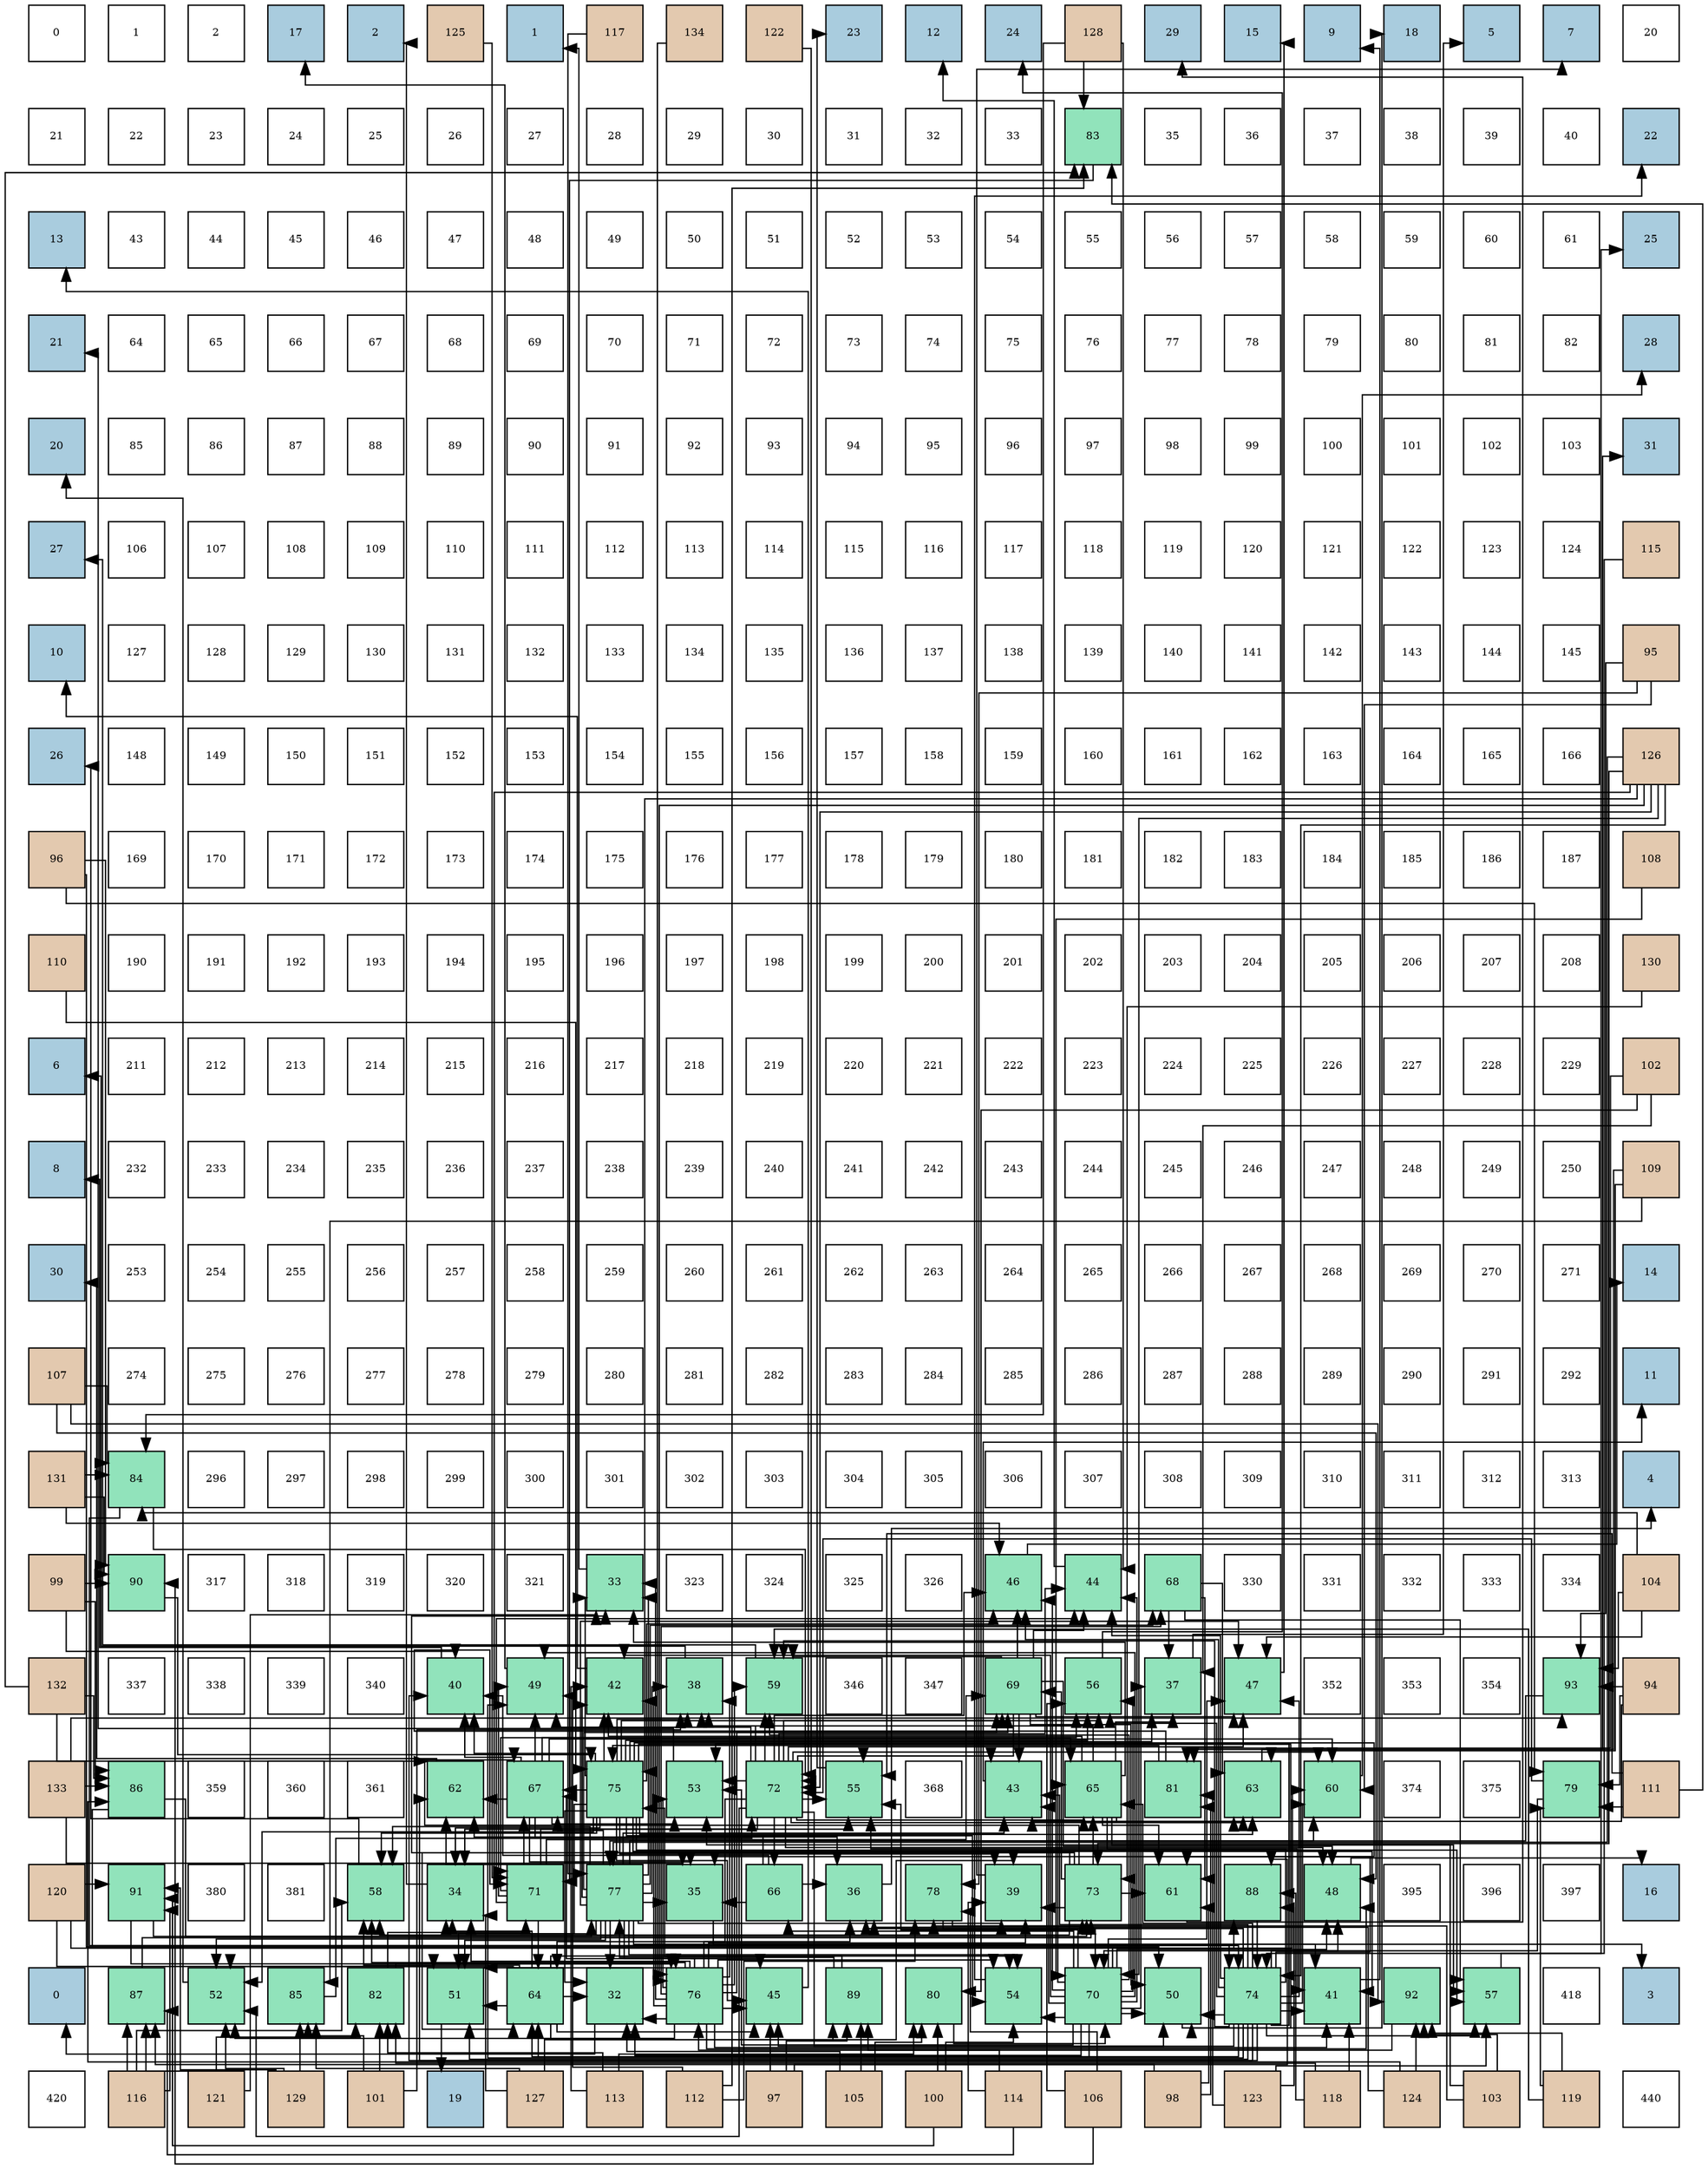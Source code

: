 digraph layout{
 rankdir=TB;
 splines=ortho;
 node [style=filled shape=square fixedsize=true width=0.6];
0[label="0", fontsize=8, fillcolor="#ffffff"];
1[label="1", fontsize=8, fillcolor="#ffffff"];
2[label="2", fontsize=8, fillcolor="#ffffff"];
3[label="17", fontsize=8, fillcolor="#a9ccde"];
4[label="2", fontsize=8, fillcolor="#a9ccde"];
5[label="125", fontsize=8, fillcolor="#e3c9af"];
6[label="1", fontsize=8, fillcolor="#a9ccde"];
7[label="117", fontsize=8, fillcolor="#e3c9af"];
8[label="134", fontsize=8, fillcolor="#e3c9af"];
9[label="122", fontsize=8, fillcolor="#e3c9af"];
10[label="23", fontsize=8, fillcolor="#a9ccde"];
11[label="12", fontsize=8, fillcolor="#a9ccde"];
12[label="24", fontsize=8, fillcolor="#a9ccde"];
13[label="128", fontsize=8, fillcolor="#e3c9af"];
14[label="29", fontsize=8, fillcolor="#a9ccde"];
15[label="15", fontsize=8, fillcolor="#a9ccde"];
16[label="9", fontsize=8, fillcolor="#a9ccde"];
17[label="18", fontsize=8, fillcolor="#a9ccde"];
18[label="5", fontsize=8, fillcolor="#a9ccde"];
19[label="7", fontsize=8, fillcolor="#a9ccde"];
20[label="20", fontsize=8, fillcolor="#ffffff"];
21[label="21", fontsize=8, fillcolor="#ffffff"];
22[label="22", fontsize=8, fillcolor="#ffffff"];
23[label="23", fontsize=8, fillcolor="#ffffff"];
24[label="24", fontsize=8, fillcolor="#ffffff"];
25[label="25", fontsize=8, fillcolor="#ffffff"];
26[label="26", fontsize=8, fillcolor="#ffffff"];
27[label="27", fontsize=8, fillcolor="#ffffff"];
28[label="28", fontsize=8, fillcolor="#ffffff"];
29[label="29", fontsize=8, fillcolor="#ffffff"];
30[label="30", fontsize=8, fillcolor="#ffffff"];
31[label="31", fontsize=8, fillcolor="#ffffff"];
32[label="32", fontsize=8, fillcolor="#ffffff"];
33[label="33", fontsize=8, fillcolor="#ffffff"];
34[label="83", fontsize=8, fillcolor="#91e3bb"];
35[label="35", fontsize=8, fillcolor="#ffffff"];
36[label="36", fontsize=8, fillcolor="#ffffff"];
37[label="37", fontsize=8, fillcolor="#ffffff"];
38[label="38", fontsize=8, fillcolor="#ffffff"];
39[label="39", fontsize=8, fillcolor="#ffffff"];
40[label="40", fontsize=8, fillcolor="#ffffff"];
41[label="22", fontsize=8, fillcolor="#a9ccde"];
42[label="13", fontsize=8, fillcolor="#a9ccde"];
43[label="43", fontsize=8, fillcolor="#ffffff"];
44[label="44", fontsize=8, fillcolor="#ffffff"];
45[label="45", fontsize=8, fillcolor="#ffffff"];
46[label="46", fontsize=8, fillcolor="#ffffff"];
47[label="47", fontsize=8, fillcolor="#ffffff"];
48[label="48", fontsize=8, fillcolor="#ffffff"];
49[label="49", fontsize=8, fillcolor="#ffffff"];
50[label="50", fontsize=8, fillcolor="#ffffff"];
51[label="51", fontsize=8, fillcolor="#ffffff"];
52[label="52", fontsize=8, fillcolor="#ffffff"];
53[label="53", fontsize=8, fillcolor="#ffffff"];
54[label="54", fontsize=8, fillcolor="#ffffff"];
55[label="55", fontsize=8, fillcolor="#ffffff"];
56[label="56", fontsize=8, fillcolor="#ffffff"];
57[label="57", fontsize=8, fillcolor="#ffffff"];
58[label="58", fontsize=8, fillcolor="#ffffff"];
59[label="59", fontsize=8, fillcolor="#ffffff"];
60[label="60", fontsize=8, fillcolor="#ffffff"];
61[label="61", fontsize=8, fillcolor="#ffffff"];
62[label="25", fontsize=8, fillcolor="#a9ccde"];
63[label="21", fontsize=8, fillcolor="#a9ccde"];
64[label="64", fontsize=8, fillcolor="#ffffff"];
65[label="65", fontsize=8, fillcolor="#ffffff"];
66[label="66", fontsize=8, fillcolor="#ffffff"];
67[label="67", fontsize=8, fillcolor="#ffffff"];
68[label="68", fontsize=8, fillcolor="#ffffff"];
69[label="69", fontsize=8, fillcolor="#ffffff"];
70[label="70", fontsize=8, fillcolor="#ffffff"];
71[label="71", fontsize=8, fillcolor="#ffffff"];
72[label="72", fontsize=8, fillcolor="#ffffff"];
73[label="73", fontsize=8, fillcolor="#ffffff"];
74[label="74", fontsize=8, fillcolor="#ffffff"];
75[label="75", fontsize=8, fillcolor="#ffffff"];
76[label="76", fontsize=8, fillcolor="#ffffff"];
77[label="77", fontsize=8, fillcolor="#ffffff"];
78[label="78", fontsize=8, fillcolor="#ffffff"];
79[label="79", fontsize=8, fillcolor="#ffffff"];
80[label="80", fontsize=8, fillcolor="#ffffff"];
81[label="81", fontsize=8, fillcolor="#ffffff"];
82[label="82", fontsize=8, fillcolor="#ffffff"];
83[label="28", fontsize=8, fillcolor="#a9ccde"];
84[label="20", fontsize=8, fillcolor="#a9ccde"];
85[label="85", fontsize=8, fillcolor="#ffffff"];
86[label="86", fontsize=8, fillcolor="#ffffff"];
87[label="87", fontsize=8, fillcolor="#ffffff"];
88[label="88", fontsize=8, fillcolor="#ffffff"];
89[label="89", fontsize=8, fillcolor="#ffffff"];
90[label="90", fontsize=8, fillcolor="#ffffff"];
91[label="91", fontsize=8, fillcolor="#ffffff"];
92[label="92", fontsize=8, fillcolor="#ffffff"];
93[label="93", fontsize=8, fillcolor="#ffffff"];
94[label="94", fontsize=8, fillcolor="#ffffff"];
95[label="95", fontsize=8, fillcolor="#ffffff"];
96[label="96", fontsize=8, fillcolor="#ffffff"];
97[label="97", fontsize=8, fillcolor="#ffffff"];
98[label="98", fontsize=8, fillcolor="#ffffff"];
99[label="99", fontsize=8, fillcolor="#ffffff"];
100[label="100", fontsize=8, fillcolor="#ffffff"];
101[label="101", fontsize=8, fillcolor="#ffffff"];
102[label="102", fontsize=8, fillcolor="#ffffff"];
103[label="103", fontsize=8, fillcolor="#ffffff"];
104[label="31", fontsize=8, fillcolor="#a9ccde"];
105[label="27", fontsize=8, fillcolor="#a9ccde"];
106[label="106", fontsize=8, fillcolor="#ffffff"];
107[label="107", fontsize=8, fillcolor="#ffffff"];
108[label="108", fontsize=8, fillcolor="#ffffff"];
109[label="109", fontsize=8, fillcolor="#ffffff"];
110[label="110", fontsize=8, fillcolor="#ffffff"];
111[label="111", fontsize=8, fillcolor="#ffffff"];
112[label="112", fontsize=8, fillcolor="#ffffff"];
113[label="113", fontsize=8, fillcolor="#ffffff"];
114[label="114", fontsize=8, fillcolor="#ffffff"];
115[label="115", fontsize=8, fillcolor="#ffffff"];
116[label="116", fontsize=8, fillcolor="#ffffff"];
117[label="117", fontsize=8, fillcolor="#ffffff"];
118[label="118", fontsize=8, fillcolor="#ffffff"];
119[label="119", fontsize=8, fillcolor="#ffffff"];
120[label="120", fontsize=8, fillcolor="#ffffff"];
121[label="121", fontsize=8, fillcolor="#ffffff"];
122[label="122", fontsize=8, fillcolor="#ffffff"];
123[label="123", fontsize=8, fillcolor="#ffffff"];
124[label="124", fontsize=8, fillcolor="#ffffff"];
125[label="115", fontsize=8, fillcolor="#e3c9af"];
126[label="10", fontsize=8, fillcolor="#a9ccde"];
127[label="127", fontsize=8, fillcolor="#ffffff"];
128[label="128", fontsize=8, fillcolor="#ffffff"];
129[label="129", fontsize=8, fillcolor="#ffffff"];
130[label="130", fontsize=8, fillcolor="#ffffff"];
131[label="131", fontsize=8, fillcolor="#ffffff"];
132[label="132", fontsize=8, fillcolor="#ffffff"];
133[label="133", fontsize=8, fillcolor="#ffffff"];
134[label="134", fontsize=8, fillcolor="#ffffff"];
135[label="135", fontsize=8, fillcolor="#ffffff"];
136[label="136", fontsize=8, fillcolor="#ffffff"];
137[label="137", fontsize=8, fillcolor="#ffffff"];
138[label="138", fontsize=8, fillcolor="#ffffff"];
139[label="139", fontsize=8, fillcolor="#ffffff"];
140[label="140", fontsize=8, fillcolor="#ffffff"];
141[label="141", fontsize=8, fillcolor="#ffffff"];
142[label="142", fontsize=8, fillcolor="#ffffff"];
143[label="143", fontsize=8, fillcolor="#ffffff"];
144[label="144", fontsize=8, fillcolor="#ffffff"];
145[label="145", fontsize=8, fillcolor="#ffffff"];
146[label="95", fontsize=8, fillcolor="#e3c9af"];
147[label="26", fontsize=8, fillcolor="#a9ccde"];
148[label="148", fontsize=8, fillcolor="#ffffff"];
149[label="149", fontsize=8, fillcolor="#ffffff"];
150[label="150", fontsize=8, fillcolor="#ffffff"];
151[label="151", fontsize=8, fillcolor="#ffffff"];
152[label="152", fontsize=8, fillcolor="#ffffff"];
153[label="153", fontsize=8, fillcolor="#ffffff"];
154[label="154", fontsize=8, fillcolor="#ffffff"];
155[label="155", fontsize=8, fillcolor="#ffffff"];
156[label="156", fontsize=8, fillcolor="#ffffff"];
157[label="157", fontsize=8, fillcolor="#ffffff"];
158[label="158", fontsize=8, fillcolor="#ffffff"];
159[label="159", fontsize=8, fillcolor="#ffffff"];
160[label="160", fontsize=8, fillcolor="#ffffff"];
161[label="161", fontsize=8, fillcolor="#ffffff"];
162[label="162", fontsize=8, fillcolor="#ffffff"];
163[label="163", fontsize=8, fillcolor="#ffffff"];
164[label="164", fontsize=8, fillcolor="#ffffff"];
165[label="165", fontsize=8, fillcolor="#ffffff"];
166[label="166", fontsize=8, fillcolor="#ffffff"];
167[label="126", fontsize=8, fillcolor="#e3c9af"];
168[label="96", fontsize=8, fillcolor="#e3c9af"];
169[label="169", fontsize=8, fillcolor="#ffffff"];
170[label="170", fontsize=8, fillcolor="#ffffff"];
171[label="171", fontsize=8, fillcolor="#ffffff"];
172[label="172", fontsize=8, fillcolor="#ffffff"];
173[label="173", fontsize=8, fillcolor="#ffffff"];
174[label="174", fontsize=8, fillcolor="#ffffff"];
175[label="175", fontsize=8, fillcolor="#ffffff"];
176[label="176", fontsize=8, fillcolor="#ffffff"];
177[label="177", fontsize=8, fillcolor="#ffffff"];
178[label="178", fontsize=8, fillcolor="#ffffff"];
179[label="179", fontsize=8, fillcolor="#ffffff"];
180[label="180", fontsize=8, fillcolor="#ffffff"];
181[label="181", fontsize=8, fillcolor="#ffffff"];
182[label="182", fontsize=8, fillcolor="#ffffff"];
183[label="183", fontsize=8, fillcolor="#ffffff"];
184[label="184", fontsize=8, fillcolor="#ffffff"];
185[label="185", fontsize=8, fillcolor="#ffffff"];
186[label="186", fontsize=8, fillcolor="#ffffff"];
187[label="187", fontsize=8, fillcolor="#ffffff"];
188[label="108", fontsize=8, fillcolor="#e3c9af"];
189[label="110", fontsize=8, fillcolor="#e3c9af"];
190[label="190", fontsize=8, fillcolor="#ffffff"];
191[label="191", fontsize=8, fillcolor="#ffffff"];
192[label="192", fontsize=8, fillcolor="#ffffff"];
193[label="193", fontsize=8, fillcolor="#ffffff"];
194[label="194", fontsize=8, fillcolor="#ffffff"];
195[label="195", fontsize=8, fillcolor="#ffffff"];
196[label="196", fontsize=8, fillcolor="#ffffff"];
197[label="197", fontsize=8, fillcolor="#ffffff"];
198[label="198", fontsize=8, fillcolor="#ffffff"];
199[label="199", fontsize=8, fillcolor="#ffffff"];
200[label="200", fontsize=8, fillcolor="#ffffff"];
201[label="201", fontsize=8, fillcolor="#ffffff"];
202[label="202", fontsize=8, fillcolor="#ffffff"];
203[label="203", fontsize=8, fillcolor="#ffffff"];
204[label="204", fontsize=8, fillcolor="#ffffff"];
205[label="205", fontsize=8, fillcolor="#ffffff"];
206[label="206", fontsize=8, fillcolor="#ffffff"];
207[label="207", fontsize=8, fillcolor="#ffffff"];
208[label="208", fontsize=8, fillcolor="#ffffff"];
209[label="130", fontsize=8, fillcolor="#e3c9af"];
210[label="6", fontsize=8, fillcolor="#a9ccde"];
211[label="211", fontsize=8, fillcolor="#ffffff"];
212[label="212", fontsize=8, fillcolor="#ffffff"];
213[label="213", fontsize=8, fillcolor="#ffffff"];
214[label="214", fontsize=8, fillcolor="#ffffff"];
215[label="215", fontsize=8, fillcolor="#ffffff"];
216[label="216", fontsize=8, fillcolor="#ffffff"];
217[label="217", fontsize=8, fillcolor="#ffffff"];
218[label="218", fontsize=8, fillcolor="#ffffff"];
219[label="219", fontsize=8, fillcolor="#ffffff"];
220[label="220", fontsize=8, fillcolor="#ffffff"];
221[label="221", fontsize=8, fillcolor="#ffffff"];
222[label="222", fontsize=8, fillcolor="#ffffff"];
223[label="223", fontsize=8, fillcolor="#ffffff"];
224[label="224", fontsize=8, fillcolor="#ffffff"];
225[label="225", fontsize=8, fillcolor="#ffffff"];
226[label="226", fontsize=8, fillcolor="#ffffff"];
227[label="227", fontsize=8, fillcolor="#ffffff"];
228[label="228", fontsize=8, fillcolor="#ffffff"];
229[label="229", fontsize=8, fillcolor="#ffffff"];
230[label="102", fontsize=8, fillcolor="#e3c9af"];
231[label="8", fontsize=8, fillcolor="#a9ccde"];
232[label="232", fontsize=8, fillcolor="#ffffff"];
233[label="233", fontsize=8, fillcolor="#ffffff"];
234[label="234", fontsize=8, fillcolor="#ffffff"];
235[label="235", fontsize=8, fillcolor="#ffffff"];
236[label="236", fontsize=8, fillcolor="#ffffff"];
237[label="237", fontsize=8, fillcolor="#ffffff"];
238[label="238", fontsize=8, fillcolor="#ffffff"];
239[label="239", fontsize=8, fillcolor="#ffffff"];
240[label="240", fontsize=8, fillcolor="#ffffff"];
241[label="241", fontsize=8, fillcolor="#ffffff"];
242[label="242", fontsize=8, fillcolor="#ffffff"];
243[label="243", fontsize=8, fillcolor="#ffffff"];
244[label="244", fontsize=8, fillcolor="#ffffff"];
245[label="245", fontsize=8, fillcolor="#ffffff"];
246[label="246", fontsize=8, fillcolor="#ffffff"];
247[label="247", fontsize=8, fillcolor="#ffffff"];
248[label="248", fontsize=8, fillcolor="#ffffff"];
249[label="249", fontsize=8, fillcolor="#ffffff"];
250[label="250", fontsize=8, fillcolor="#ffffff"];
251[label="109", fontsize=8, fillcolor="#e3c9af"];
252[label="30", fontsize=8, fillcolor="#a9ccde"];
253[label="253", fontsize=8, fillcolor="#ffffff"];
254[label="254", fontsize=8, fillcolor="#ffffff"];
255[label="255", fontsize=8, fillcolor="#ffffff"];
256[label="256", fontsize=8, fillcolor="#ffffff"];
257[label="257", fontsize=8, fillcolor="#ffffff"];
258[label="258", fontsize=8, fillcolor="#ffffff"];
259[label="259", fontsize=8, fillcolor="#ffffff"];
260[label="260", fontsize=8, fillcolor="#ffffff"];
261[label="261", fontsize=8, fillcolor="#ffffff"];
262[label="262", fontsize=8, fillcolor="#ffffff"];
263[label="263", fontsize=8, fillcolor="#ffffff"];
264[label="264", fontsize=8, fillcolor="#ffffff"];
265[label="265", fontsize=8, fillcolor="#ffffff"];
266[label="266", fontsize=8, fillcolor="#ffffff"];
267[label="267", fontsize=8, fillcolor="#ffffff"];
268[label="268", fontsize=8, fillcolor="#ffffff"];
269[label="269", fontsize=8, fillcolor="#ffffff"];
270[label="270", fontsize=8, fillcolor="#ffffff"];
271[label="271", fontsize=8, fillcolor="#ffffff"];
272[label="14", fontsize=8, fillcolor="#a9ccde"];
273[label="107", fontsize=8, fillcolor="#e3c9af"];
274[label="274", fontsize=8, fillcolor="#ffffff"];
275[label="275", fontsize=8, fillcolor="#ffffff"];
276[label="276", fontsize=8, fillcolor="#ffffff"];
277[label="277", fontsize=8, fillcolor="#ffffff"];
278[label="278", fontsize=8, fillcolor="#ffffff"];
279[label="279", fontsize=8, fillcolor="#ffffff"];
280[label="280", fontsize=8, fillcolor="#ffffff"];
281[label="281", fontsize=8, fillcolor="#ffffff"];
282[label="282", fontsize=8, fillcolor="#ffffff"];
283[label="283", fontsize=8, fillcolor="#ffffff"];
284[label="284", fontsize=8, fillcolor="#ffffff"];
285[label="285", fontsize=8, fillcolor="#ffffff"];
286[label="286", fontsize=8, fillcolor="#ffffff"];
287[label="287", fontsize=8, fillcolor="#ffffff"];
288[label="288", fontsize=8, fillcolor="#ffffff"];
289[label="289", fontsize=8, fillcolor="#ffffff"];
290[label="290", fontsize=8, fillcolor="#ffffff"];
291[label="291", fontsize=8, fillcolor="#ffffff"];
292[label="292", fontsize=8, fillcolor="#ffffff"];
293[label="11", fontsize=8, fillcolor="#a9ccde"];
294[label="131", fontsize=8, fillcolor="#e3c9af"];
295[label="84", fontsize=8, fillcolor="#91e3bb"];
296[label="296", fontsize=8, fillcolor="#ffffff"];
297[label="297", fontsize=8, fillcolor="#ffffff"];
298[label="298", fontsize=8, fillcolor="#ffffff"];
299[label="299", fontsize=8, fillcolor="#ffffff"];
300[label="300", fontsize=8, fillcolor="#ffffff"];
301[label="301", fontsize=8, fillcolor="#ffffff"];
302[label="302", fontsize=8, fillcolor="#ffffff"];
303[label="303", fontsize=8, fillcolor="#ffffff"];
304[label="304", fontsize=8, fillcolor="#ffffff"];
305[label="305", fontsize=8, fillcolor="#ffffff"];
306[label="306", fontsize=8, fillcolor="#ffffff"];
307[label="307", fontsize=8, fillcolor="#ffffff"];
308[label="308", fontsize=8, fillcolor="#ffffff"];
309[label="309", fontsize=8, fillcolor="#ffffff"];
310[label="310", fontsize=8, fillcolor="#ffffff"];
311[label="311", fontsize=8, fillcolor="#ffffff"];
312[label="312", fontsize=8, fillcolor="#ffffff"];
313[label="313", fontsize=8, fillcolor="#ffffff"];
314[label="4", fontsize=8, fillcolor="#a9ccde"];
315[label="99", fontsize=8, fillcolor="#e3c9af"];
316[label="90", fontsize=8, fillcolor="#91e3bb"];
317[label="317", fontsize=8, fillcolor="#ffffff"];
318[label="318", fontsize=8, fillcolor="#ffffff"];
319[label="319", fontsize=8, fillcolor="#ffffff"];
320[label="320", fontsize=8, fillcolor="#ffffff"];
321[label="321", fontsize=8, fillcolor="#ffffff"];
322[label="33", fontsize=8, fillcolor="#91e3bb"];
323[label="323", fontsize=8, fillcolor="#ffffff"];
324[label="324", fontsize=8, fillcolor="#ffffff"];
325[label="325", fontsize=8, fillcolor="#ffffff"];
326[label="326", fontsize=8, fillcolor="#ffffff"];
327[label="46", fontsize=8, fillcolor="#91e3bb"];
328[label="44", fontsize=8, fillcolor="#91e3bb"];
329[label="68", fontsize=8, fillcolor="#91e3bb"];
330[label="330", fontsize=8, fillcolor="#ffffff"];
331[label="331", fontsize=8, fillcolor="#ffffff"];
332[label="332", fontsize=8, fillcolor="#ffffff"];
333[label="333", fontsize=8, fillcolor="#ffffff"];
334[label="334", fontsize=8, fillcolor="#ffffff"];
335[label="104", fontsize=8, fillcolor="#e3c9af"];
336[label="132", fontsize=8, fillcolor="#e3c9af"];
337[label="337", fontsize=8, fillcolor="#ffffff"];
338[label="338", fontsize=8, fillcolor="#ffffff"];
339[label="339", fontsize=8, fillcolor="#ffffff"];
340[label="340", fontsize=8, fillcolor="#ffffff"];
341[label="40", fontsize=8, fillcolor="#91e3bb"];
342[label="49", fontsize=8, fillcolor="#91e3bb"];
343[label="42", fontsize=8, fillcolor="#91e3bb"];
344[label="38", fontsize=8, fillcolor="#91e3bb"];
345[label="59", fontsize=8, fillcolor="#91e3bb"];
346[label="346", fontsize=8, fillcolor="#ffffff"];
347[label="347", fontsize=8, fillcolor="#ffffff"];
348[label="69", fontsize=8, fillcolor="#91e3bb"];
349[label="56", fontsize=8, fillcolor="#91e3bb"];
350[label="37", fontsize=8, fillcolor="#91e3bb"];
351[label="47", fontsize=8, fillcolor="#91e3bb"];
352[label="352", fontsize=8, fillcolor="#ffffff"];
353[label="353", fontsize=8, fillcolor="#ffffff"];
354[label="354", fontsize=8, fillcolor="#ffffff"];
355[label="93", fontsize=8, fillcolor="#91e3bb"];
356[label="94", fontsize=8, fillcolor="#e3c9af"];
357[label="133", fontsize=8, fillcolor="#e3c9af"];
358[label="86", fontsize=8, fillcolor="#91e3bb"];
359[label="359", fontsize=8, fillcolor="#ffffff"];
360[label="360", fontsize=8, fillcolor="#ffffff"];
361[label="361", fontsize=8, fillcolor="#ffffff"];
362[label="62", fontsize=8, fillcolor="#91e3bb"];
363[label="67", fontsize=8, fillcolor="#91e3bb"];
364[label="75", fontsize=8, fillcolor="#91e3bb"];
365[label="53", fontsize=8, fillcolor="#91e3bb"];
366[label="72", fontsize=8, fillcolor="#91e3bb"];
367[label="55", fontsize=8, fillcolor="#91e3bb"];
368[label="368", fontsize=8, fillcolor="#ffffff"];
369[label="43", fontsize=8, fillcolor="#91e3bb"];
370[label="65", fontsize=8, fillcolor="#91e3bb"];
371[label="81", fontsize=8, fillcolor="#91e3bb"];
372[label="63", fontsize=8, fillcolor="#91e3bb"];
373[label="60", fontsize=8, fillcolor="#91e3bb"];
374[label="374", fontsize=8, fillcolor="#ffffff"];
375[label="375", fontsize=8, fillcolor="#ffffff"];
376[label="79", fontsize=8, fillcolor="#91e3bb"];
377[label="111", fontsize=8, fillcolor="#e3c9af"];
378[label="120", fontsize=8, fillcolor="#e3c9af"];
379[label="91", fontsize=8, fillcolor="#91e3bb"];
380[label="380", fontsize=8, fillcolor="#ffffff"];
381[label="381", fontsize=8, fillcolor="#ffffff"];
382[label="58", fontsize=8, fillcolor="#91e3bb"];
383[label="34", fontsize=8, fillcolor="#91e3bb"];
384[label="71", fontsize=8, fillcolor="#91e3bb"];
385[label="77", fontsize=8, fillcolor="#91e3bb"];
386[label="35", fontsize=8, fillcolor="#91e3bb"];
387[label="66", fontsize=8, fillcolor="#91e3bb"];
388[label="36", fontsize=8, fillcolor="#91e3bb"];
389[label="78", fontsize=8, fillcolor="#91e3bb"];
390[label="39", fontsize=8, fillcolor="#91e3bb"];
391[label="73", fontsize=8, fillcolor="#91e3bb"];
392[label="61", fontsize=8, fillcolor="#91e3bb"];
393[label="88", fontsize=8, fillcolor="#91e3bb"];
394[label="48", fontsize=8, fillcolor="#91e3bb"];
395[label="395", fontsize=8, fillcolor="#ffffff"];
396[label="396", fontsize=8, fillcolor="#ffffff"];
397[label="397", fontsize=8, fillcolor="#ffffff"];
398[label="16", fontsize=8, fillcolor="#a9ccde"];
399[label="0", fontsize=8, fillcolor="#a9ccde"];
400[label="87", fontsize=8, fillcolor="#91e3bb"];
401[label="52", fontsize=8, fillcolor="#91e3bb"];
402[label="85", fontsize=8, fillcolor="#91e3bb"];
403[label="82", fontsize=8, fillcolor="#91e3bb"];
404[label="51", fontsize=8, fillcolor="#91e3bb"];
405[label="64", fontsize=8, fillcolor="#91e3bb"];
406[label="32", fontsize=8, fillcolor="#91e3bb"];
407[label="76", fontsize=8, fillcolor="#91e3bb"];
408[label="45", fontsize=8, fillcolor="#91e3bb"];
409[label="89", fontsize=8, fillcolor="#91e3bb"];
410[label="80", fontsize=8, fillcolor="#91e3bb"];
411[label="54", fontsize=8, fillcolor="#91e3bb"];
412[label="70", fontsize=8, fillcolor="#91e3bb"];
413[label="50", fontsize=8, fillcolor="#91e3bb"];
414[label="74", fontsize=8, fillcolor="#91e3bb"];
415[label="41", fontsize=8, fillcolor="#91e3bb"];
416[label="92", fontsize=8, fillcolor="#91e3bb"];
417[label="57", fontsize=8, fillcolor="#91e3bb"];
418[label="418", fontsize=8, fillcolor="#ffffff"];
419[label="3", fontsize=8, fillcolor="#a9ccde"];
420[label="420", fontsize=8, fillcolor="#ffffff"];
421[label="116", fontsize=8, fillcolor="#e3c9af"];
422[label="121", fontsize=8, fillcolor="#e3c9af"];
423[label="129", fontsize=8, fillcolor="#e3c9af"];
424[label="101", fontsize=8, fillcolor="#e3c9af"];
425[label="19", fontsize=8, fillcolor="#a9ccde"];
426[label="127", fontsize=8, fillcolor="#e3c9af"];
427[label="113", fontsize=8, fillcolor="#e3c9af"];
428[label="112", fontsize=8, fillcolor="#e3c9af"];
429[label="97", fontsize=8, fillcolor="#e3c9af"];
430[label="105", fontsize=8, fillcolor="#e3c9af"];
431[label="100", fontsize=8, fillcolor="#e3c9af"];
432[label="114", fontsize=8, fillcolor="#e3c9af"];
433[label="106", fontsize=8, fillcolor="#e3c9af"];
434[label="98", fontsize=8, fillcolor="#e3c9af"];
435[label="123", fontsize=8, fillcolor="#e3c9af"];
436[label="118", fontsize=8, fillcolor="#e3c9af"];
437[label="124", fontsize=8, fillcolor="#e3c9af"];
438[label="103", fontsize=8, fillcolor="#e3c9af"];
439[label="119", fontsize=8, fillcolor="#e3c9af"];
440[label="440", fontsize=8, fillcolor="#ffffff"];
edge [constraint=false, style=vis];406 -> 399;
322 -> 6;
383 -> 4;
386 -> 419;
388 -> 314;
350 -> 18;
344 -> 210;
390 -> 19;
341 -> 231;
415 -> 16;
343 -> 126;
369 -> 293;
328 -> 11;
408 -> 42;
327 -> 272;
351 -> 15;
394 -> 398;
342 -> 3;
413 -> 17;
404 -> 425;
401 -> 84;
365 -> 63;
411 -> 41;
367 -> 10;
349 -> 12;
417 -> 62;
382 -> 147;
345 -> 105;
373 -> 83;
392 -> 14;
362 -> 252;
372 -> 104;
405 -> 406;
405 -> 383;
405 -> 390;
405 -> 408;
405 -> 404;
405 -> 401;
405 -> 411;
405 -> 382;
370 -> 322;
370 -> 350;
370 -> 344;
370 -> 415;
370 -> 343;
370 -> 417;
370 -> 392;
370 -> 372;
387 -> 386;
387 -> 388;
387 -> 341;
387 -> 362;
363 -> 386;
363 -> 388;
363 -> 341;
363 -> 342;
363 -> 365;
363 -> 349;
363 -> 373;
363 -> 362;
329 -> 350;
329 -> 417;
329 -> 392;
329 -> 372;
348 -> 369;
348 -> 328;
348 -> 327;
348 -> 351;
348 -> 394;
348 -> 413;
348 -> 367;
348 -> 345;
412 -> 406;
412 -> 350;
412 -> 343;
412 -> 369;
412 -> 328;
412 -> 327;
412 -> 351;
412 -> 394;
412 -> 342;
412 -> 413;
412 -> 365;
412 -> 411;
412 -> 367;
412 -> 349;
412 -> 345;
412 -> 373;
412 -> 405;
412 -> 370;
412 -> 387;
384 -> 328;
384 -> 342;
384 -> 367;
384 -> 362;
384 -> 405;
384 -> 370;
384 -> 363;
384 -> 348;
366 -> 383;
366 -> 344;
366 -> 369;
366 -> 328;
366 -> 327;
366 -> 351;
366 -> 394;
366 -> 342;
366 -> 413;
366 -> 401;
366 -> 365;
366 -> 367;
366 -> 349;
366 -> 345;
366 -> 373;
366 -> 372;
366 -> 405;
366 -> 370;
366 -> 387;
391 -> 322;
391 -> 390;
391 -> 382;
391 -> 392;
391 -> 405;
391 -> 370;
391 -> 363;
391 -> 348;
414 -> 386;
414 -> 388;
414 -> 341;
414 -> 415;
414 -> 369;
414 -> 328;
414 -> 408;
414 -> 327;
414 -> 351;
414 -> 394;
414 -> 342;
414 -> 413;
414 -> 404;
414 -> 365;
414 -> 367;
414 -> 349;
414 -> 417;
414 -> 345;
414 -> 373;
414 -> 362;
414 -> 405;
414 -> 370;
364 -> 406;
364 -> 322;
364 -> 383;
364 -> 350;
364 -> 344;
364 -> 390;
364 -> 341;
364 -> 415;
364 -> 343;
364 -> 408;
364 -> 327;
364 -> 413;
364 -> 404;
364 -> 401;
364 -> 411;
364 -> 349;
364 -> 417;
364 -> 382;
364 -> 392;
364 -> 372;
364 -> 363;
364 -> 348;
407 -> 406;
407 -> 322;
407 -> 383;
407 -> 388;
407 -> 344;
407 -> 390;
407 -> 415;
407 -> 343;
407 -> 408;
407 -> 394;
407 -> 404;
407 -> 401;
407 -> 365;
407 -> 411;
407 -> 382;
407 -> 345;
407 -> 363;
407 -> 329;
407 -> 348;
385 -> 406;
385 -> 322;
385 -> 383;
385 -> 386;
385 -> 344;
385 -> 390;
385 -> 415;
385 -> 343;
385 -> 369;
385 -> 408;
385 -> 351;
385 -> 404;
385 -> 401;
385 -> 411;
385 -> 382;
385 -> 373;
385 -> 363;
385 -> 329;
385 -> 348;
389 -> 412;
389 -> 391;
376 -> 412;
376 -> 366;
410 -> 412;
371 -> 384;
371 -> 364;
403 -> 384;
403 -> 407;
34 -> 384;
295 -> 366;
295 -> 414;
402 -> 366;
358 -> 391;
358 -> 414;
400 -> 391;
393 -> 414;
409 -> 364;
409 -> 385;
316 -> 364;
379 -> 407;
379 -> 385;
416 -> 407;
355 -> 385;
356 -> 369;
356 -> 376;
356 -> 355;
146 -> 373;
146 -> 389;
146 -> 355;
168 -> 413;
168 -> 376;
168 -> 316;
429 -> 408;
429 -> 393;
429 -> 409;
434 -> 392;
434 -> 371;
434 -> 400;
315 -> 341;
315 -> 358;
315 -> 316;
431 -> 411;
431 -> 410;
431 -> 379;
424 -> 344;
424 -> 403;
424 -> 402;
230 -> 350;
230 -> 410;
230 -> 371;
438 -> 365;
438 -> 389;
438 -> 416;
335 -> 351;
335 -> 295;
335 -> 355;
430 -> 406;
430 -> 410;
430 -> 409;
433 -> 349;
433 -> 389;
433 -> 316;
273 -> 394;
273 -> 295;
273 -> 416;
188 -> 412;
251 -> 372;
251 -> 371;
251 -> 402;
189 -> 364;
377 -> 367;
377 -> 376;
377 -> 34;
428 -> 342;
428 -> 389;
428 -> 34;
427 -> 343;
427 -> 410;
427 -> 403;
432 -> 390;
432 -> 400;
432 -> 409;
125 -> 414;
421 -> 382;
421 -> 400;
421 -> 379;
7 -> 385;
436 -> 415;
436 -> 403;
436 -> 393;
439 -> 345;
439 -> 376;
439 -> 416;
378 -> 404;
378 -> 393;
378 -> 379;
422 -> 322;
422 -> 403;
422 -> 400;
9 -> 366;
435 -> 417;
435 -> 371;
435 -> 393;
437 -> 388;
437 -> 358;
437 -> 416;
5 -> 384;
167 -> 412;
167 -> 384;
167 -> 366;
167 -> 391;
167 -> 414;
167 -> 364;
167 -> 407;
167 -> 385;
426 -> 383;
426 -> 402;
426 -> 409;
13 -> 328;
13 -> 34;
13 -> 295;
423 -> 401;
423 -> 402;
423 -> 379;
209 -> 391;
294 -> 327;
294 -> 295;
294 -> 316;
336 -> 362;
336 -> 34;
336 -> 358;
357 -> 386;
357 -> 358;
357 -> 355;
8 -> 407;
edge [constraint=true, style=invis];
0 -> 21 -> 42 -> 63 -> 84 -> 105 -> 126 -> 147 -> 168 -> 189 -> 210 -> 231 -> 252 -> 273 -> 294 -> 315 -> 336 -> 357 -> 378 -> 399 -> 420;
1 -> 22 -> 43 -> 64 -> 85 -> 106 -> 127 -> 148 -> 169 -> 190 -> 211 -> 232 -> 253 -> 274 -> 295 -> 316 -> 337 -> 358 -> 379 -> 400 -> 421;
2 -> 23 -> 44 -> 65 -> 86 -> 107 -> 128 -> 149 -> 170 -> 191 -> 212 -> 233 -> 254 -> 275 -> 296 -> 317 -> 338 -> 359 -> 380 -> 401 -> 422;
3 -> 24 -> 45 -> 66 -> 87 -> 108 -> 129 -> 150 -> 171 -> 192 -> 213 -> 234 -> 255 -> 276 -> 297 -> 318 -> 339 -> 360 -> 381 -> 402 -> 423;
4 -> 25 -> 46 -> 67 -> 88 -> 109 -> 130 -> 151 -> 172 -> 193 -> 214 -> 235 -> 256 -> 277 -> 298 -> 319 -> 340 -> 361 -> 382 -> 403 -> 424;
5 -> 26 -> 47 -> 68 -> 89 -> 110 -> 131 -> 152 -> 173 -> 194 -> 215 -> 236 -> 257 -> 278 -> 299 -> 320 -> 341 -> 362 -> 383 -> 404 -> 425;
6 -> 27 -> 48 -> 69 -> 90 -> 111 -> 132 -> 153 -> 174 -> 195 -> 216 -> 237 -> 258 -> 279 -> 300 -> 321 -> 342 -> 363 -> 384 -> 405 -> 426;
7 -> 28 -> 49 -> 70 -> 91 -> 112 -> 133 -> 154 -> 175 -> 196 -> 217 -> 238 -> 259 -> 280 -> 301 -> 322 -> 343 -> 364 -> 385 -> 406 -> 427;
8 -> 29 -> 50 -> 71 -> 92 -> 113 -> 134 -> 155 -> 176 -> 197 -> 218 -> 239 -> 260 -> 281 -> 302 -> 323 -> 344 -> 365 -> 386 -> 407 -> 428;
9 -> 30 -> 51 -> 72 -> 93 -> 114 -> 135 -> 156 -> 177 -> 198 -> 219 -> 240 -> 261 -> 282 -> 303 -> 324 -> 345 -> 366 -> 387 -> 408 -> 429;
10 -> 31 -> 52 -> 73 -> 94 -> 115 -> 136 -> 157 -> 178 -> 199 -> 220 -> 241 -> 262 -> 283 -> 304 -> 325 -> 346 -> 367 -> 388 -> 409 -> 430;
11 -> 32 -> 53 -> 74 -> 95 -> 116 -> 137 -> 158 -> 179 -> 200 -> 221 -> 242 -> 263 -> 284 -> 305 -> 326 -> 347 -> 368 -> 389 -> 410 -> 431;
12 -> 33 -> 54 -> 75 -> 96 -> 117 -> 138 -> 159 -> 180 -> 201 -> 222 -> 243 -> 264 -> 285 -> 306 -> 327 -> 348 -> 369 -> 390 -> 411 -> 432;
13 -> 34 -> 55 -> 76 -> 97 -> 118 -> 139 -> 160 -> 181 -> 202 -> 223 -> 244 -> 265 -> 286 -> 307 -> 328 -> 349 -> 370 -> 391 -> 412 -> 433;
14 -> 35 -> 56 -> 77 -> 98 -> 119 -> 140 -> 161 -> 182 -> 203 -> 224 -> 245 -> 266 -> 287 -> 308 -> 329 -> 350 -> 371 -> 392 -> 413 -> 434;
15 -> 36 -> 57 -> 78 -> 99 -> 120 -> 141 -> 162 -> 183 -> 204 -> 225 -> 246 -> 267 -> 288 -> 309 -> 330 -> 351 -> 372 -> 393 -> 414 -> 435;
16 -> 37 -> 58 -> 79 -> 100 -> 121 -> 142 -> 163 -> 184 -> 205 -> 226 -> 247 -> 268 -> 289 -> 310 -> 331 -> 352 -> 373 -> 394 -> 415 -> 436;
17 -> 38 -> 59 -> 80 -> 101 -> 122 -> 143 -> 164 -> 185 -> 206 -> 227 -> 248 -> 269 -> 290 -> 311 -> 332 -> 353 -> 374 -> 395 -> 416 -> 437;
18 -> 39 -> 60 -> 81 -> 102 -> 123 -> 144 -> 165 -> 186 -> 207 -> 228 -> 249 -> 270 -> 291 -> 312 -> 333 -> 354 -> 375 -> 396 -> 417 -> 438;
19 -> 40 -> 61 -> 82 -> 103 -> 124 -> 145 -> 166 -> 187 -> 208 -> 229 -> 250 -> 271 -> 292 -> 313 -> 334 -> 355 -> 376 -> 397 -> 418 -> 439;
20 -> 41 -> 62 -> 83 -> 104 -> 125 -> 146 -> 167 -> 188 -> 209 -> 230 -> 251 -> 272 -> 293 -> 314 -> 335 -> 356 -> 377 -> 398 -> 419 -> 440;
rank = same {0 -> 1 -> 2 -> 3 -> 4 -> 5 -> 6 -> 7 -> 8 -> 9 -> 10 -> 11 -> 12 -> 13 -> 14 -> 15 -> 16 -> 17 -> 18 -> 19 -> 20};
rank = same {21 -> 22 -> 23 -> 24 -> 25 -> 26 -> 27 -> 28 -> 29 -> 30 -> 31 -> 32 -> 33 -> 34 -> 35 -> 36 -> 37 -> 38 -> 39 -> 40 -> 41};
rank = same {42 -> 43 -> 44 -> 45 -> 46 -> 47 -> 48 -> 49 -> 50 -> 51 -> 52 -> 53 -> 54 -> 55 -> 56 -> 57 -> 58 -> 59 -> 60 -> 61 -> 62};
rank = same {63 -> 64 -> 65 -> 66 -> 67 -> 68 -> 69 -> 70 -> 71 -> 72 -> 73 -> 74 -> 75 -> 76 -> 77 -> 78 -> 79 -> 80 -> 81 -> 82 -> 83};
rank = same {84 -> 85 -> 86 -> 87 -> 88 -> 89 -> 90 -> 91 -> 92 -> 93 -> 94 -> 95 -> 96 -> 97 -> 98 -> 99 -> 100 -> 101 -> 102 -> 103 -> 104};
rank = same {105 -> 106 -> 107 -> 108 -> 109 -> 110 -> 111 -> 112 -> 113 -> 114 -> 115 -> 116 -> 117 -> 118 -> 119 -> 120 -> 121 -> 122 -> 123 -> 124 -> 125};
rank = same {126 -> 127 -> 128 -> 129 -> 130 -> 131 -> 132 -> 133 -> 134 -> 135 -> 136 -> 137 -> 138 -> 139 -> 140 -> 141 -> 142 -> 143 -> 144 -> 145 -> 146};
rank = same {147 -> 148 -> 149 -> 150 -> 151 -> 152 -> 153 -> 154 -> 155 -> 156 -> 157 -> 158 -> 159 -> 160 -> 161 -> 162 -> 163 -> 164 -> 165 -> 166 -> 167};
rank = same {168 -> 169 -> 170 -> 171 -> 172 -> 173 -> 174 -> 175 -> 176 -> 177 -> 178 -> 179 -> 180 -> 181 -> 182 -> 183 -> 184 -> 185 -> 186 -> 187 -> 188};
rank = same {189 -> 190 -> 191 -> 192 -> 193 -> 194 -> 195 -> 196 -> 197 -> 198 -> 199 -> 200 -> 201 -> 202 -> 203 -> 204 -> 205 -> 206 -> 207 -> 208 -> 209};
rank = same {210 -> 211 -> 212 -> 213 -> 214 -> 215 -> 216 -> 217 -> 218 -> 219 -> 220 -> 221 -> 222 -> 223 -> 224 -> 225 -> 226 -> 227 -> 228 -> 229 -> 230};
rank = same {231 -> 232 -> 233 -> 234 -> 235 -> 236 -> 237 -> 238 -> 239 -> 240 -> 241 -> 242 -> 243 -> 244 -> 245 -> 246 -> 247 -> 248 -> 249 -> 250 -> 251};
rank = same {252 -> 253 -> 254 -> 255 -> 256 -> 257 -> 258 -> 259 -> 260 -> 261 -> 262 -> 263 -> 264 -> 265 -> 266 -> 267 -> 268 -> 269 -> 270 -> 271 -> 272};
rank = same {273 -> 274 -> 275 -> 276 -> 277 -> 278 -> 279 -> 280 -> 281 -> 282 -> 283 -> 284 -> 285 -> 286 -> 287 -> 288 -> 289 -> 290 -> 291 -> 292 -> 293};
rank = same {294 -> 295 -> 296 -> 297 -> 298 -> 299 -> 300 -> 301 -> 302 -> 303 -> 304 -> 305 -> 306 -> 307 -> 308 -> 309 -> 310 -> 311 -> 312 -> 313 -> 314};
rank = same {315 -> 316 -> 317 -> 318 -> 319 -> 320 -> 321 -> 322 -> 323 -> 324 -> 325 -> 326 -> 327 -> 328 -> 329 -> 330 -> 331 -> 332 -> 333 -> 334 -> 335};
rank = same {336 -> 337 -> 338 -> 339 -> 340 -> 341 -> 342 -> 343 -> 344 -> 345 -> 346 -> 347 -> 348 -> 349 -> 350 -> 351 -> 352 -> 353 -> 354 -> 355 -> 356};
rank = same {357 -> 358 -> 359 -> 360 -> 361 -> 362 -> 363 -> 364 -> 365 -> 366 -> 367 -> 368 -> 369 -> 370 -> 371 -> 372 -> 373 -> 374 -> 375 -> 376 -> 377};
rank = same {378 -> 379 -> 380 -> 381 -> 382 -> 383 -> 384 -> 385 -> 386 -> 387 -> 388 -> 389 -> 390 -> 391 -> 392 -> 393 -> 394 -> 395 -> 396 -> 397 -> 398};
rank = same {399 -> 400 -> 401 -> 402 -> 403 -> 404 -> 405 -> 406 -> 407 -> 408 -> 409 -> 410 -> 411 -> 412 -> 413 -> 414 -> 415 -> 416 -> 417 -> 418 -> 419};
rank = same {420 -> 421 -> 422 -> 423 -> 424 -> 425 -> 426 -> 427 -> 428 -> 429 -> 430 -> 431 -> 432 -> 433 -> 434 -> 435 -> 436 -> 437 -> 438 -> 439 -> 440};
}